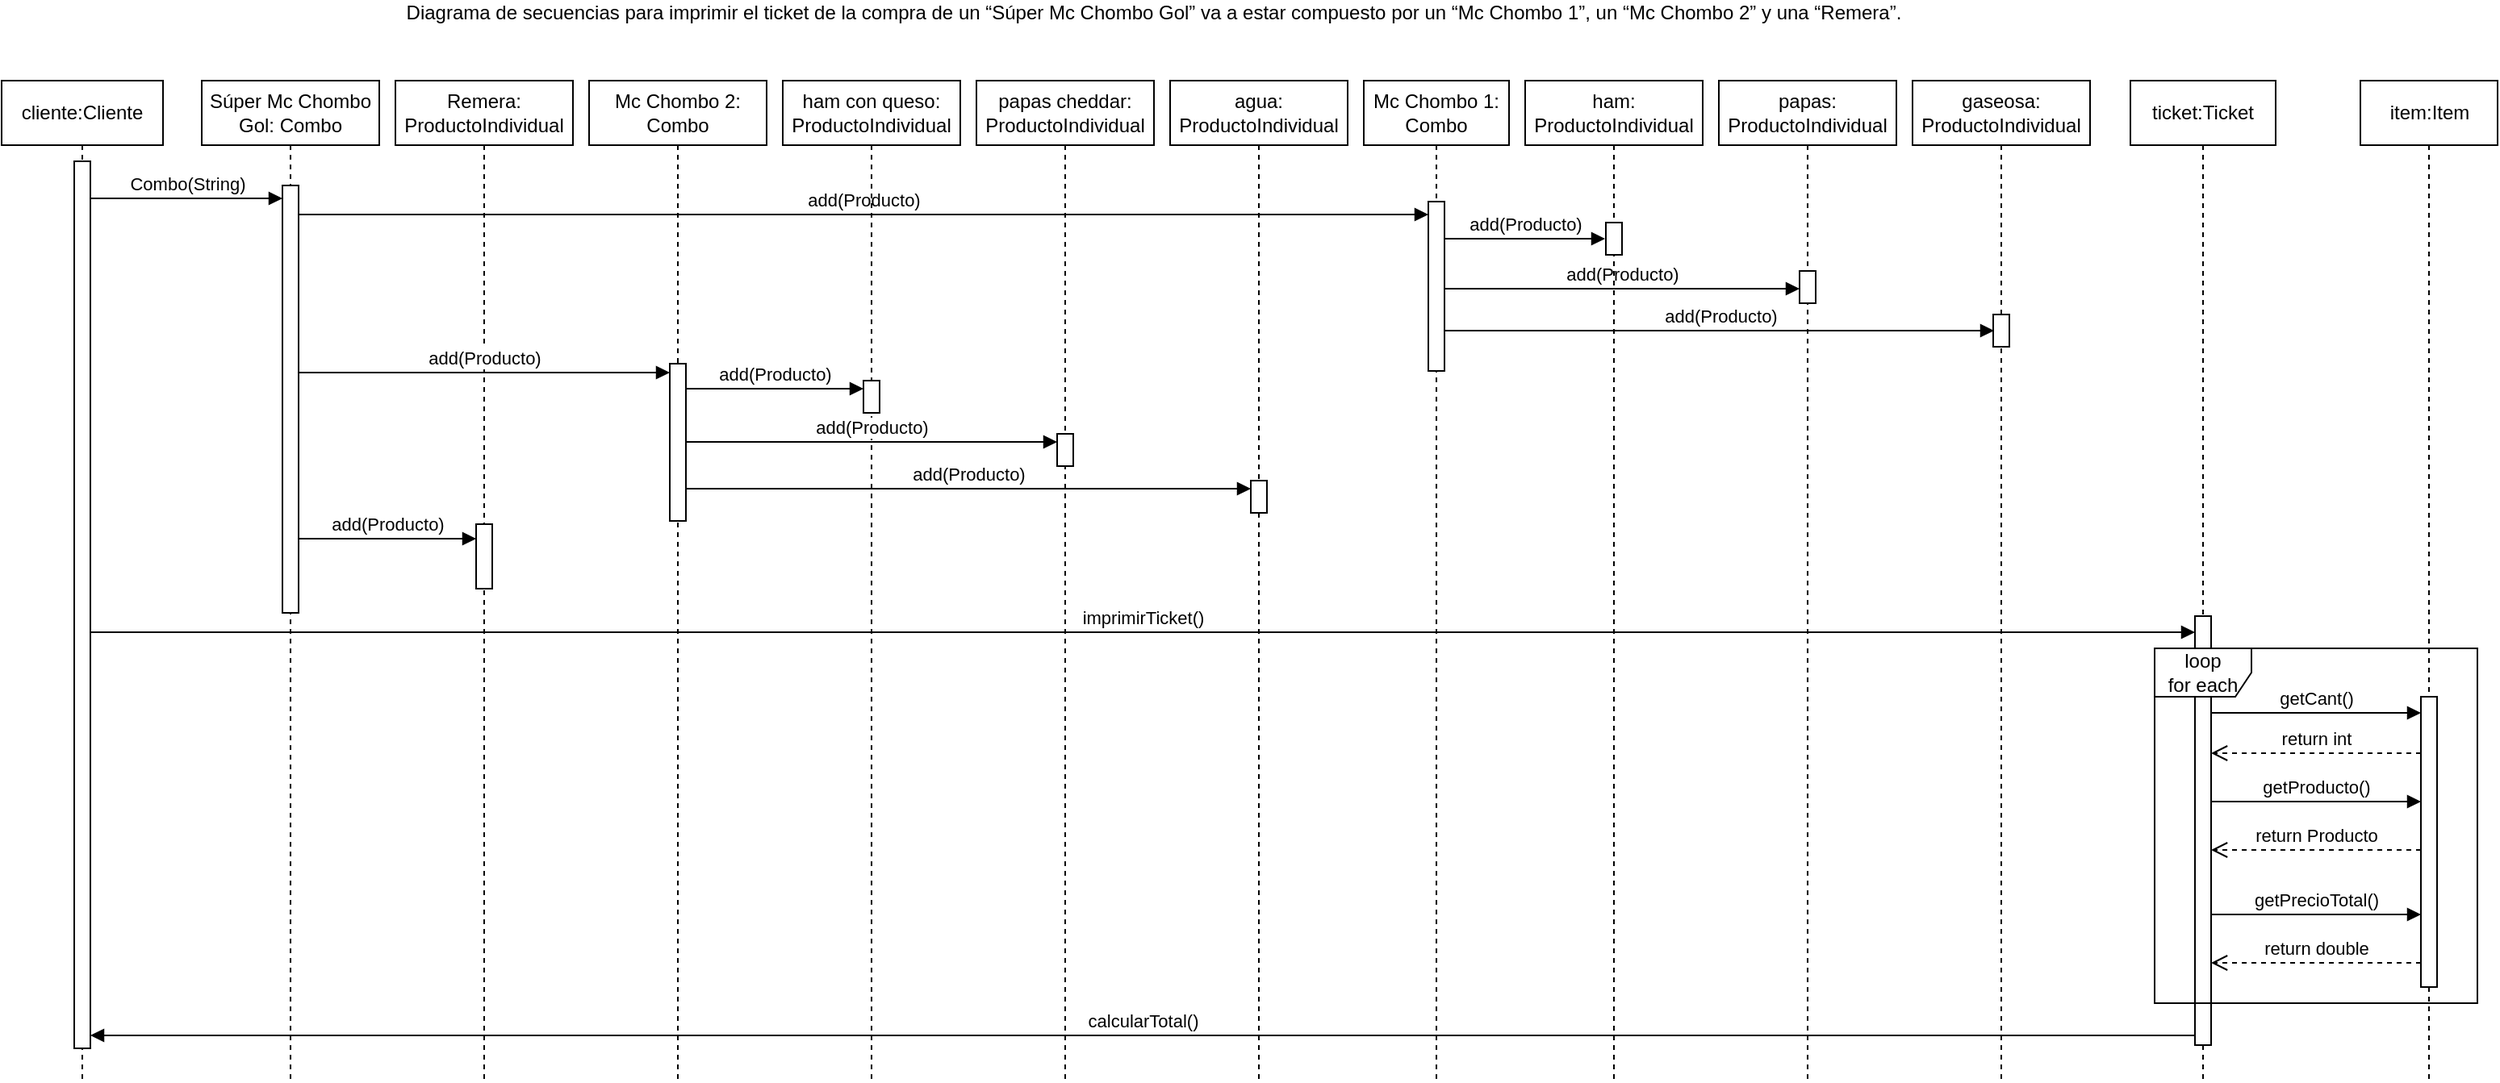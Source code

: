 <mxfile version="24.4.3" type="device">
  <diagram name="Page-1" id="2YBvvXClWsGukQMizWep">
    <mxGraphModel dx="2368" dy="614" grid="1" gridSize="10" guides="1" tooltips="1" connect="1" arrows="1" fold="1" page="1" pageScale="1" pageWidth="850" pageHeight="1100" math="0" shadow="0">
      <root>
        <mxCell id="0" />
        <mxCell id="1" parent="0" />
        <mxCell id="F2SxSTT8hz7Iwo73es0D-1" value="ticket:Ticket" style="shape=umlLifeline;perimeter=lifelinePerimeter;whiteSpace=wrap;html=1;container=1;dropTarget=0;collapsible=0;recursiveResize=0;outlineConnect=0;portConstraint=eastwest;newEdgeStyle={&quot;curved&quot;:0,&quot;rounded&quot;:0};" parent="1" vertex="1">
          <mxGeometry x="615" y="70" width="90" height="620" as="geometry" />
        </mxCell>
        <mxCell id="F2SxSTT8hz7Iwo73es0D-5" value="" style="html=1;points=[[0,0,0,0,5],[0,1,0,0,-5],[1,0,0,0,5],[1,1,0,0,-5]];perimeter=orthogonalPerimeter;outlineConnect=0;targetShapes=umlLifeline;portConstraint=eastwest;newEdgeStyle={&quot;curved&quot;:0,&quot;rounded&quot;:0};" parent="1" vertex="1">
          <mxGeometry x="655" y="402" width="10" height="266" as="geometry" />
        </mxCell>
        <mxCell id="F2SxSTT8hz7Iwo73es0D-3" value="item:Item" style="shape=umlLifeline;perimeter=lifelinePerimeter;whiteSpace=wrap;html=1;container=1;dropTarget=0;collapsible=0;recursiveResize=0;outlineConnect=0;portConstraint=eastwest;newEdgeStyle={&quot;curved&quot;:0,&quot;rounded&quot;:0};" parent="1" vertex="1">
          <mxGeometry x="757.5" y="70" width="85" height="620" as="geometry" />
        </mxCell>
        <mxCell id="F2SxSTT8hz7Iwo73es0D-4" value="loop&lt;div&gt;for each&lt;/div&gt;" style="shape=umlFrame;whiteSpace=wrap;html=1;pointerEvents=0;" parent="1" vertex="1">
          <mxGeometry x="630" y="422" width="200" height="220" as="geometry" />
        </mxCell>
        <mxCell id="F2SxSTT8hz7Iwo73es0D-7" value="" style="html=1;points=[[0,0,0,0,5],[0,1,0,0,-5],[1,0,0,0,5],[1,1,0,0,-5]];perimeter=orthogonalPerimeter;outlineConnect=0;targetShapes=umlLifeline;portConstraint=eastwest;newEdgeStyle={&quot;curved&quot;:0,&quot;rounded&quot;:0};" parent="1" vertex="1">
          <mxGeometry x="795" y="452" width="10" height="180" as="geometry" />
        </mxCell>
        <mxCell id="F2SxSTT8hz7Iwo73es0D-8" value="getCant()" style="html=1;verticalAlign=bottom;endArrow=block;curved=0;rounded=0;" parent="1" target="F2SxSTT8hz7Iwo73es0D-7" edge="1">
          <mxGeometry width="80" relative="1" as="geometry">
            <mxPoint x="665" y="462" as="sourcePoint" />
            <mxPoint x="815" y="462" as="targetPoint" />
          </mxGeometry>
        </mxCell>
        <mxCell id="F2SxSTT8hz7Iwo73es0D-9" value="return int" style="html=1;verticalAlign=bottom;endArrow=open;dashed=1;endSize=8;curved=0;rounded=0;" parent="1" source="F2SxSTT8hz7Iwo73es0D-7" edge="1">
          <mxGeometry relative="1" as="geometry">
            <mxPoint x="815" y="487" as="sourcePoint" />
            <mxPoint x="665" y="487" as="targetPoint" />
          </mxGeometry>
        </mxCell>
        <mxCell id="F2SxSTT8hz7Iwo73es0D-11" value="getProducto()" style="html=1;verticalAlign=bottom;endArrow=block;curved=0;rounded=0;" parent="1" target="F2SxSTT8hz7Iwo73es0D-7" edge="1">
          <mxGeometry width="80" relative="1" as="geometry">
            <mxPoint x="665" y="517" as="sourcePoint" />
            <mxPoint x="815" y="517" as="targetPoint" />
          </mxGeometry>
        </mxCell>
        <mxCell id="F2SxSTT8hz7Iwo73es0D-13" value="return Producto" style="html=1;verticalAlign=bottom;endArrow=open;dashed=1;endSize=8;curved=0;rounded=0;" parent="1" source="F2SxSTT8hz7Iwo73es0D-7" edge="1">
          <mxGeometry relative="1" as="geometry">
            <mxPoint x="815" y="547" as="sourcePoint" />
            <mxPoint x="665" y="547" as="targetPoint" />
          </mxGeometry>
        </mxCell>
        <mxCell id="F2SxSTT8hz7Iwo73es0D-14" value="getPrecioTotal()" style="html=1;verticalAlign=bottom;endArrow=block;curved=0;rounded=0;" parent="1" target="F2SxSTT8hz7Iwo73es0D-7" edge="1">
          <mxGeometry width="80" relative="1" as="geometry">
            <mxPoint x="665" y="587" as="sourcePoint" />
            <mxPoint x="815" y="587" as="targetPoint" />
          </mxGeometry>
        </mxCell>
        <mxCell id="F2SxSTT8hz7Iwo73es0D-15" value="return double" style="html=1;verticalAlign=bottom;endArrow=open;dashed=1;endSize=8;curved=0;rounded=0;" parent="1" source="F2SxSTT8hz7Iwo73es0D-7" edge="1">
          <mxGeometry relative="1" as="geometry">
            <mxPoint x="815" y="617" as="sourcePoint" />
            <mxPoint x="665" y="617" as="targetPoint" />
          </mxGeometry>
        </mxCell>
        <mxCell id="F2SxSTT8hz7Iwo73es0D-16" value="calcularTotal()" style="html=1;verticalAlign=bottom;endArrow=block;curved=0;rounded=0;fillColor=#FFFFFF;" parent="1" edge="1" target="F2SxSTT8hz7Iwo73es0D-19">
          <mxGeometry width="80" relative="1" as="geometry">
            <mxPoint x="655" y="662" as="sourcePoint" />
            <mxPoint x="-195" y="662" as="targetPoint" />
          </mxGeometry>
        </mxCell>
        <mxCell id="F2SxSTT8hz7Iwo73es0D-17" value="imprimirTicket()" style="html=1;verticalAlign=bottom;endArrow=block;curved=0;rounded=0;fillColor=#FFFFFF;" parent="1" edge="1" source="F2SxSTT8hz7Iwo73es0D-19">
          <mxGeometry width="80" relative="1" as="geometry">
            <mxPoint x="-195" y="412" as="sourcePoint" />
            <mxPoint x="655" y="412" as="targetPoint" />
          </mxGeometry>
        </mxCell>
        <mxCell id="F2SxSTT8hz7Iwo73es0D-18" value="cliente:Cliente" style="shape=umlLifeline;perimeter=lifelinePerimeter;whiteSpace=wrap;html=1;container=1;dropTarget=0;collapsible=0;recursiveResize=0;outlineConnect=0;portConstraint=eastwest;newEdgeStyle={&quot;curved&quot;:0,&quot;rounded&quot;:0};" parent="1" vertex="1">
          <mxGeometry x="-704" y="70" width="100" height="620" as="geometry" />
        </mxCell>
        <mxCell id="F2SxSTT8hz7Iwo73es0D-19" value="" style="html=1;points=[[0,0,0,0,5],[0,1,0,0,-5],[1,0,0,0,5],[1,1,0,0,-5]];perimeter=orthogonalPerimeter;outlineConnect=0;targetShapes=umlLifeline;portConstraint=eastwest;newEdgeStyle={&quot;curved&quot;:0,&quot;rounded&quot;:0};" parent="F2SxSTT8hz7Iwo73es0D-18" vertex="1">
          <mxGeometry x="45" y="50" width="10" height="550" as="geometry" />
        </mxCell>
        <mxCell id="F2SxSTT8hz7Iwo73es0D-20" value="Mc Chombo 1:&lt;div&gt;Combo&lt;/div&gt;" style="shape=umlLifeline;perimeter=lifelinePerimeter;whiteSpace=wrap;html=1;container=1;dropTarget=0;collapsible=0;recursiveResize=0;outlineConnect=0;portConstraint=eastwest;newEdgeStyle={&quot;curved&quot;:0,&quot;rounded&quot;:0};" parent="1" vertex="1">
          <mxGeometry x="140" y="70" width="90" height="620" as="geometry" />
        </mxCell>
        <mxCell id="F2SxSTT8hz7Iwo73es0D-21" value="" style="html=1;points=[[0,0,0,0,5],[0,1,0,0,-5],[1,0,0,0,5],[1,1,0,0,-5]];perimeter=orthogonalPerimeter;outlineConnect=0;targetShapes=umlLifeline;portConstraint=eastwest;newEdgeStyle={&quot;curved&quot;:0,&quot;rounded&quot;:0};" parent="F2SxSTT8hz7Iwo73es0D-20" vertex="1">
          <mxGeometry x="40" y="75" width="10" height="105" as="geometry" />
        </mxCell>
        <mxCell id="F2SxSTT8hz7Iwo73es0D-22" value="add(Producto)" style="html=1;verticalAlign=bottom;endArrow=block;curved=0;rounded=0;" parent="1" edge="1">
          <mxGeometry width="80" relative="1" as="geometry">
            <mxPoint x="190" y="168" as="sourcePoint" />
            <mxPoint x="289.5" y="168" as="targetPoint" />
          </mxGeometry>
        </mxCell>
        <mxCell id="F2SxSTT8hz7Iwo73es0D-23" value="add(Producto)" style="html=1;verticalAlign=bottom;endArrow=block;curved=0;rounded=0;entryX=0;entryY=0;entryDx=0;entryDy=5;entryPerimeter=0;" parent="1" edge="1">
          <mxGeometry width="80" relative="1" as="geometry">
            <mxPoint x="190" y="199" as="sourcePoint" />
            <mxPoint x="410" y="199" as="targetPoint" />
            <mxPoint as="offset" />
          </mxGeometry>
        </mxCell>
        <mxCell id="F2SxSTT8hz7Iwo73es0D-24" value="add(Producto)" style="html=1;verticalAlign=bottom;endArrow=block;curved=0;rounded=0;" parent="1" edge="1">
          <mxGeometry width="80" relative="1" as="geometry">
            <mxPoint x="190" y="225" as="sourcePoint" />
            <mxPoint x="530.5" y="225" as="targetPoint" />
          </mxGeometry>
        </mxCell>
        <mxCell id="ldjhp6ecMFq0PakG_y3W-1" value="Diagrama de secuencias para imprimir el ticket de la compra de un&amp;nbsp;“Súper Mc Chombo Gol” va a estar compuesto por un “Mc Chombo 1”, un “Mc Chombo 2” y una “Remera”.&lt;br&gt;&lt;div&gt;&lt;br&gt;&lt;/div&gt;" style="text;html=1;align=center;verticalAlign=middle;whiteSpace=wrap;rounded=0;fillColor=#FFFFFF;" parent="1" vertex="1">
          <mxGeometry x="-460" y="20" width="940" height="30" as="geometry" />
        </mxCell>
        <mxCell id="ldjhp6ecMFq0PakG_y3W-2" value="ham:&lt;div&gt;ProductoIndividual&lt;/div&gt;" style="shape=umlLifeline;perimeter=lifelinePerimeter;whiteSpace=wrap;html=1;container=1;dropTarget=0;collapsible=0;recursiveResize=0;outlineConnect=0;portConstraint=eastwest;newEdgeStyle={&quot;curved&quot;:0,&quot;rounded&quot;:0};" parent="1" vertex="1">
          <mxGeometry x="240" y="70" width="110" height="620" as="geometry" />
        </mxCell>
        <mxCell id="ldjhp6ecMFq0PakG_y3W-5" value="" style="html=1;points=[[0,0,0,0,5],[0,1,0,0,-5],[1,0,0,0,5],[1,1,0,0,-5]];perimeter=orthogonalPerimeter;outlineConnect=0;targetShapes=umlLifeline;portConstraint=eastwest;newEdgeStyle={&quot;curved&quot;:0,&quot;rounded&quot;:0};" parent="ldjhp6ecMFq0PakG_y3W-2" vertex="1">
          <mxGeometry x="50" y="88" width="10" height="20" as="geometry" />
        </mxCell>
        <mxCell id="ldjhp6ecMFq0PakG_y3W-3" value="papas:&lt;div&gt;ProductoIndividual&lt;/div&gt;" style="shape=umlLifeline;perimeter=lifelinePerimeter;whiteSpace=wrap;html=1;container=1;dropTarget=0;collapsible=0;recursiveResize=0;outlineConnect=0;portConstraint=eastwest;newEdgeStyle={&quot;curved&quot;:0,&quot;rounded&quot;:0};" parent="1" vertex="1">
          <mxGeometry x="360" y="70" width="110" height="620" as="geometry" />
        </mxCell>
        <mxCell id="ldjhp6ecMFq0PakG_y3W-6" value="" style="html=1;points=[[0,0,0,0,5],[0,1,0,0,-5],[1,0,0,0,5],[1,1,0,0,-5]];perimeter=orthogonalPerimeter;outlineConnect=0;targetShapes=umlLifeline;portConstraint=eastwest;newEdgeStyle={&quot;curved&quot;:0,&quot;rounded&quot;:0};" parent="ldjhp6ecMFq0PakG_y3W-3" vertex="1">
          <mxGeometry x="50" y="118" width="10" height="20" as="geometry" />
        </mxCell>
        <mxCell id="ldjhp6ecMFq0PakG_y3W-4" value="gaseosa:&lt;div&gt;ProductoIndividual&lt;/div&gt;" style="shape=umlLifeline;perimeter=lifelinePerimeter;whiteSpace=wrap;html=1;container=1;dropTarget=0;collapsible=0;recursiveResize=0;outlineConnect=0;portConstraint=eastwest;newEdgeStyle={&quot;curved&quot;:0,&quot;rounded&quot;:0};" parent="1" vertex="1">
          <mxGeometry x="480" y="70" width="110" height="620" as="geometry" />
        </mxCell>
        <mxCell id="ldjhp6ecMFq0PakG_y3W-7" value="" style="html=1;points=[[0,0,0,0,5],[0,1,0,0,-5],[1,0,0,0,5],[1,1,0,0,-5]];perimeter=orthogonalPerimeter;outlineConnect=0;targetShapes=umlLifeline;portConstraint=eastwest;newEdgeStyle={&quot;curved&quot;:0,&quot;rounded&quot;:0};" parent="ldjhp6ecMFq0PakG_y3W-4" vertex="1">
          <mxGeometry x="50" y="145" width="10" height="20" as="geometry" />
        </mxCell>
        <mxCell id="ldjhp6ecMFq0PakG_y3W-11" value="Combo(String)" style="html=1;verticalAlign=bottom;endArrow=block;curved=0;rounded=0;" parent="1" edge="1">
          <mxGeometry width="80" relative="1" as="geometry">
            <mxPoint x="-649" y="143" as="sourcePoint" />
            <mxPoint x="-530" y="143" as="targetPoint" />
          </mxGeometry>
        </mxCell>
        <mxCell id="Ir8-gKAqQ7259Jka6nyd-1" value="Mc Chombo 2: Combo" style="shape=umlLifeline;perimeter=lifelinePerimeter;whiteSpace=wrap;html=1;container=1;dropTarget=0;collapsible=0;recursiveResize=0;outlineConnect=0;portConstraint=eastwest;newEdgeStyle={&quot;curved&quot;:0,&quot;rounded&quot;:0};" parent="1" vertex="1">
          <mxGeometry x="-340" y="70" width="110" height="620" as="geometry" />
        </mxCell>
        <mxCell id="8dwAg_RkLKoDC0W2UZVX-10" value="" style="html=1;points=[[0,0,0,0,5],[0,1,0,0,-5],[1,0,0,0,5],[1,1,0,0,-5]];perimeter=orthogonalPerimeter;outlineConnect=0;targetShapes=umlLifeline;portConstraint=eastwest;newEdgeStyle={&quot;curved&quot;:0,&quot;rounded&quot;:0};" vertex="1" parent="Ir8-gKAqQ7259Jka6nyd-1">
          <mxGeometry x="50" y="175.5" width="10" height="97.5" as="geometry" />
        </mxCell>
        <mxCell id="pUhQjliZvW4v5w3B-7ST-1" value="Súper Mc Chombo Gol: Combo" style="shape=umlLifeline;perimeter=lifelinePerimeter;whiteSpace=wrap;html=1;container=1;dropTarget=0;collapsible=0;recursiveResize=0;outlineConnect=0;portConstraint=eastwest;newEdgeStyle={&quot;curved&quot;:0,&quot;rounded&quot;:0};" parent="1" vertex="1">
          <mxGeometry x="-580" y="70" width="110" height="620" as="geometry" />
        </mxCell>
        <mxCell id="pUhQjliZvW4v5w3B-7ST-2" value="" style="html=1;points=[[0,0,0,0,5],[0,1,0,0,-5],[1,0,0,0,5],[1,1,0,0,-5]];perimeter=orthogonalPerimeter;outlineConnect=0;targetShapes=umlLifeline;portConstraint=eastwest;newEdgeStyle={&quot;curved&quot;:0,&quot;rounded&quot;:0};" parent="pUhQjliZvW4v5w3B-7ST-1" vertex="1">
          <mxGeometry x="50" y="65" width="10" height="265" as="geometry" />
        </mxCell>
        <mxCell id="pUhQjliZvW4v5w3B-7ST-3" value="add(Producto)" style="html=1;verticalAlign=bottom;endArrow=block;curved=0;rounded=0;" parent="1" edge="1" source="pUhQjliZvW4v5w3B-7ST-2">
          <mxGeometry width="80" relative="1" as="geometry">
            <mxPoint x="-551" y="153" as="sourcePoint" />
            <mxPoint x="180" y="153" as="targetPoint" />
          </mxGeometry>
        </mxCell>
        <mxCell id="8dwAg_RkLKoDC0W2UZVX-2" value="ham con queso:&lt;div&gt;ProductoIndividual&lt;/div&gt;" style="shape=umlLifeline;perimeter=lifelinePerimeter;whiteSpace=wrap;html=1;container=1;dropTarget=0;collapsible=0;recursiveResize=0;outlineConnect=0;portConstraint=eastwest;newEdgeStyle={&quot;curved&quot;:0,&quot;rounded&quot;:0};" vertex="1" parent="1">
          <mxGeometry x="-220" y="70" width="110" height="620" as="geometry" />
        </mxCell>
        <mxCell id="8dwAg_RkLKoDC0W2UZVX-3" value="" style="html=1;points=[[0,0,0,0,5],[0,1,0,0,-5],[1,0,0,0,5],[1,1,0,0,-5]];perimeter=orthogonalPerimeter;outlineConnect=0;targetShapes=umlLifeline;portConstraint=eastwest;newEdgeStyle={&quot;curved&quot;:0,&quot;rounded&quot;:0};" vertex="1" parent="8dwAg_RkLKoDC0W2UZVX-2">
          <mxGeometry x="50" y="186" width="10" height="20" as="geometry" />
        </mxCell>
        <mxCell id="8dwAg_RkLKoDC0W2UZVX-4" value="papas cheddar:&lt;div&gt;ProductoIndividual&lt;/div&gt;" style="shape=umlLifeline;perimeter=lifelinePerimeter;whiteSpace=wrap;html=1;container=1;dropTarget=0;collapsible=0;recursiveResize=0;outlineConnect=0;portConstraint=eastwest;newEdgeStyle={&quot;curved&quot;:0,&quot;rounded&quot;:0};" vertex="1" parent="1">
          <mxGeometry x="-100" y="70" width="110" height="620" as="geometry" />
        </mxCell>
        <mxCell id="8dwAg_RkLKoDC0W2UZVX-6" value="agua:&lt;div&gt;ProductoIndividual&lt;/div&gt;" style="shape=umlLifeline;perimeter=lifelinePerimeter;whiteSpace=wrap;html=1;container=1;dropTarget=0;collapsible=0;recursiveResize=0;outlineConnect=0;portConstraint=eastwest;newEdgeStyle={&quot;curved&quot;:0,&quot;rounded&quot;:0};" vertex="1" parent="1">
          <mxGeometry x="20" y="70" width="110" height="620" as="geometry" />
        </mxCell>
        <mxCell id="8dwAg_RkLKoDC0W2UZVX-7" value="" style="html=1;points=[[0,0,0,0,5],[0,1,0,0,-5],[1,0,0,0,5],[1,1,0,0,-5]];perimeter=orthogonalPerimeter;outlineConnect=0;targetShapes=umlLifeline;portConstraint=eastwest;newEdgeStyle={&quot;curved&quot;:0,&quot;rounded&quot;:0};" vertex="1" parent="8dwAg_RkLKoDC0W2UZVX-6">
          <mxGeometry x="50" y="248" width="10" height="20" as="geometry" />
        </mxCell>
        <mxCell id="8dwAg_RkLKoDC0W2UZVX-8" value="Remera:&lt;div&gt;ProductoIndividual&lt;/div&gt;" style="shape=umlLifeline;perimeter=lifelinePerimeter;whiteSpace=wrap;html=1;container=1;dropTarget=0;collapsible=0;recursiveResize=0;outlineConnect=0;portConstraint=eastwest;newEdgeStyle={&quot;curved&quot;:0,&quot;rounded&quot;:0};" vertex="1" parent="1">
          <mxGeometry x="-460" y="70" width="110" height="620" as="geometry" />
        </mxCell>
        <mxCell id="8dwAg_RkLKoDC0W2UZVX-9" value="" style="html=1;points=[[0,0,0,0,5],[0,1,0,0,-5],[1,0,0,0,5],[1,1,0,0,-5]];perimeter=orthogonalPerimeter;outlineConnect=0;targetShapes=umlLifeline;portConstraint=eastwest;newEdgeStyle={&quot;curved&quot;:0,&quot;rounded&quot;:0};" vertex="1" parent="8dwAg_RkLKoDC0W2UZVX-8">
          <mxGeometry x="50" y="275" width="10" height="40" as="geometry" />
        </mxCell>
        <mxCell id="8dwAg_RkLKoDC0W2UZVX-11" value="add(Producto)" style="html=1;verticalAlign=bottom;endArrow=block;curved=0;rounded=0;entryX=0;entryY=0;entryDx=0;entryDy=5;entryPerimeter=0;" edge="1" parent="1" source="8dwAg_RkLKoDC0W2UZVX-10" target="8dwAg_RkLKoDC0W2UZVX-3">
          <mxGeometry width="80" relative="1" as="geometry">
            <mxPoint x="-280" y="263" as="sourcePoint" />
            <mxPoint x="-180.5" y="263" as="targetPoint" />
          </mxGeometry>
        </mxCell>
        <mxCell id="8dwAg_RkLKoDC0W2UZVX-13" value="add(Producto)" style="html=1;verticalAlign=bottom;endArrow=block;curved=0;rounded=0;entryX=0;entryY=0;entryDx=0;entryDy=5;entryPerimeter=0;" edge="1" parent="1" source="8dwAg_RkLKoDC0W2UZVX-10" target="8dwAg_RkLKoDC0W2UZVX-5">
          <mxGeometry width="80" relative="1" as="geometry">
            <mxPoint x="-280" y="293" as="sourcePoint" />
            <mxPoint x="-170" y="293" as="targetPoint" />
          </mxGeometry>
        </mxCell>
        <mxCell id="8dwAg_RkLKoDC0W2UZVX-5" value="" style="html=1;points=[[0,0,0,0,5],[0,1,0,0,-5],[1,0,0,0,5],[1,1,0,0,-5]];perimeter=orthogonalPerimeter;outlineConnect=0;targetShapes=umlLifeline;portConstraint=eastwest;newEdgeStyle={&quot;curved&quot;:0,&quot;rounded&quot;:0};" vertex="1" parent="1">
          <mxGeometry x="-50" y="289" width="10" height="20" as="geometry" />
        </mxCell>
        <mxCell id="8dwAg_RkLKoDC0W2UZVX-15" value="add(Producto)" style="html=1;verticalAlign=bottom;endArrow=block;curved=0;rounded=0;entryX=0;entryY=0;entryDx=0;entryDy=5;entryPerimeter=0;" edge="1" parent="1" target="8dwAg_RkLKoDC0W2UZVX-7">
          <mxGeometry width="80" relative="1" as="geometry">
            <mxPoint x="-280" y="323" as="sourcePoint" />
            <mxPoint x="-50" y="323" as="targetPoint" />
          </mxGeometry>
        </mxCell>
        <mxCell id="8dwAg_RkLKoDC0W2UZVX-17" value="add(Producto)" style="html=1;verticalAlign=bottom;endArrow=block;curved=0;rounded=0;" edge="1" parent="1" source="pUhQjliZvW4v5w3B-7ST-2">
          <mxGeometry width="80" relative="1" as="geometry">
            <mxPoint x="-551" y="251" as="sourcePoint" />
            <mxPoint x="-290" y="251" as="targetPoint" />
          </mxGeometry>
        </mxCell>
        <mxCell id="8dwAg_RkLKoDC0W2UZVX-18" value="add(Producto)" style="html=1;verticalAlign=bottom;endArrow=block;curved=0;rounded=0;" edge="1" parent="1">
          <mxGeometry width="80" relative="1" as="geometry">
            <mxPoint x="-520" y="354" as="sourcePoint" />
            <mxPoint x="-410" y="354" as="targetPoint" />
          </mxGeometry>
        </mxCell>
      </root>
    </mxGraphModel>
  </diagram>
</mxfile>

